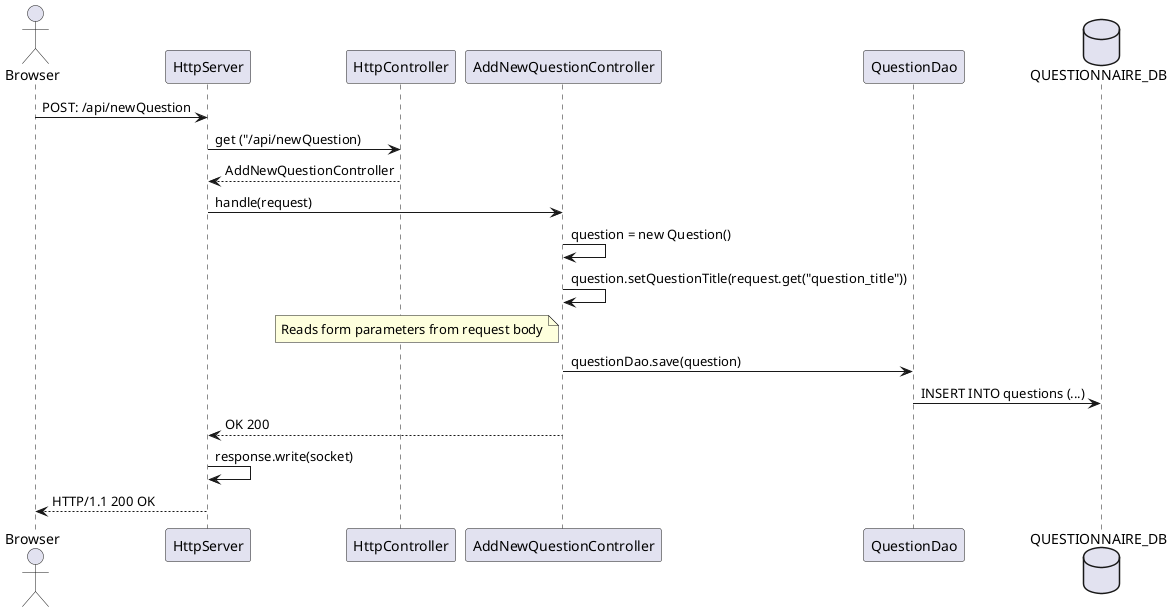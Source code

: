 @startuml

actor Browser
participant HttpServer
participant HttpController
participant AddNewQuestionController
participant QuestionDao
database QUESTIONNAIRE_DB

Browser -> HttpServer: POST: /api/newQuestion
HttpServer -> HttpController: get ("/api/newQuestion)
HttpServer <-- HttpController: AddNewQuestionController
HttpServer -> AddNewQuestionController: handle(request)
AddNewQuestionController -> AddNewQuestionController: question = new Question()
AddNewQuestionController -> AddNewQuestionController: question.setQuestionTitle(request.get("question_title"))
note left of AddNewQuestionController: Reads form parameters from request body
AddNewQuestionController -> QuestionDao: questionDao.save(question)
QuestionDao -> QUESTIONNAIRE_DB: INSERT INTO questions (...)
HttpServer <-- AddNewQuestionController: OK 200
HttpServer -> HttpServer: response.write(socket)
Browser <-- HttpServer: HTTP/1.1 200 OK

@enduml